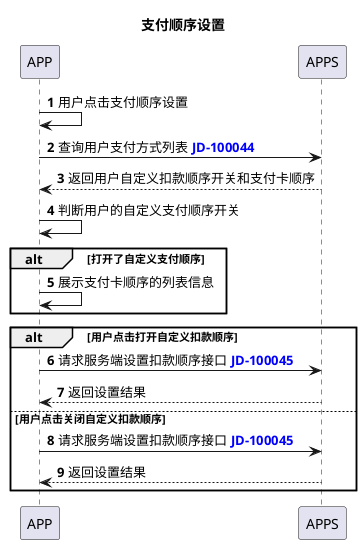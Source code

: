 @startuml
title:支付顺序设置
autonumber
APP->APP:用户点击支付顺序设置
APP->APPS:查询用户支付方式列表 <font color=blue><b>JD-100044</font>
APPS-->APP:返回用户自定义扣款顺序开关和支付卡顺序
APP->APP:判断用户的自定义支付顺序开关
alt 打开了自定义支付顺序
APP->APP:展示支付卡顺序的列表信息
end
alt 用户点击打开自定义扣款顺序
APP->APPS:请求服务端设置扣款顺序接口 <font color=blue><b>JD-100045</font>
APPS-->APP:返回设置结果
else 用户点击关闭自定义扣款顺序
APP->APPS:请求服务端设置扣款顺序接口 <font color=blue><b>JD-100045</font>
APPS-->APP:返回设置结果
end
@enduml